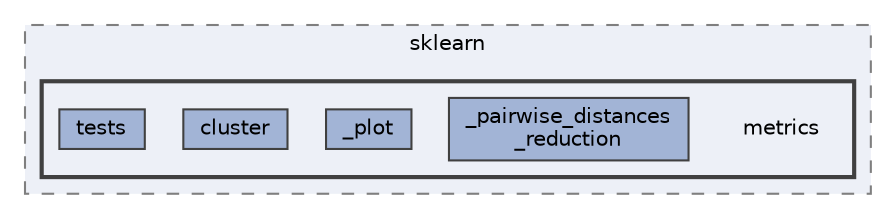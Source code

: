 digraph "/home/jam/Research/IRES-2025/dev/src/llm-scripts/testing/hypothesis-testing/hyp-env/lib/python3.12/site-packages/sklearn/metrics"
{
 // LATEX_PDF_SIZE
  bgcolor="transparent";
  edge [fontname=Helvetica,fontsize=10,labelfontname=Helvetica,labelfontsize=10];
  node [fontname=Helvetica,fontsize=10,shape=box,height=0.2,width=0.4];
  compound=true
  subgraph clusterdir_95412a8f6746b9685e089ed9447bfec4 {
    graph [ bgcolor="#edf0f7", pencolor="grey50", label="sklearn", fontname=Helvetica,fontsize=10 style="filled,dashed", URL="dir_95412a8f6746b9685e089ed9447bfec4.html",tooltip=""]
  subgraph clusterdir_37db2dcc909a2c0e0a5b16d668e9062a {
    graph [ bgcolor="#edf0f7", pencolor="grey25", label="", fontname=Helvetica,fontsize=10 style="filled,bold", URL="dir_37db2dcc909a2c0e0a5b16d668e9062a.html",tooltip=""]
    dir_37db2dcc909a2c0e0a5b16d668e9062a [shape=plaintext, label="metrics"];
  dir_92f00cf36b241c89d81fc734cdc57068 [label="_pairwise_distances\l_reduction", fillcolor="#a2b4d6", color="grey25", style="filled", URL="dir_92f00cf36b241c89d81fc734cdc57068.html",tooltip=""];
  dir_8ab640d2deae070203ca1f0a62b090ea [label="_plot", fillcolor="#a2b4d6", color="grey25", style="filled", URL="dir_8ab640d2deae070203ca1f0a62b090ea.html",tooltip=""];
  dir_162a5196029d8df13ec72e85ab1d6828 [label="cluster", fillcolor="#a2b4d6", color="grey25", style="filled", URL="dir_162a5196029d8df13ec72e85ab1d6828.html",tooltip=""];
  dir_9e1642c94bd721bf78dfee46038ef734 [label="tests", fillcolor="#a2b4d6", color="grey25", style="filled", URL="dir_9e1642c94bd721bf78dfee46038ef734.html",tooltip=""];
  }
  }
}
